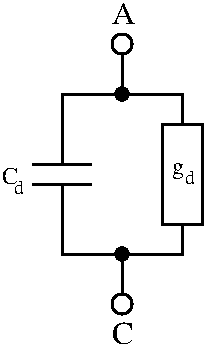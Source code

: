 #FIG 3.2
Landscape
Center
Inches
Letter  
100.00
Single
-2
1200 2
6 2325 1125 2625 1950
1 3 0 2 0 7 40 0 20 0.000 1 0.0000 2475 1500 75 75 2475 1500 2400 1500
2 1 0 2 0 7 50 0 -1 0.000 0 0 -1 0 0 2
	 2475 1875 2475 1575
4 0 0 50 0 0 16 0.0000 0 165 180 2400 1350 A\001
-6
1 3 0 2 0 7 50 0 0 0.000 1 0.0000 2475 1875 46 46 2475 1875 2520 1884
1 3 0 2 0 7 40 0 20 0.000 1 0.0000 2475 3450 75 75 2475 3450 2400 3450
1 3 0 2 0 7 50 0 0 0.000 1 0.0000 2475 3075 46 46 2475 3075 2520 3084
1 3 0 2 0 7 50 0 0 0.000 1 0.0000 2475 1875 46 46 2475 1875 2520 1884
2 1 0 2 0 7 50 0 -1 0.000 0 0 -1 0 0 4
	 2025 2400 2025 1875 2925 1875 2925 2100
2 1 0 2 0 7 50 0 -1 0.000 0 0 -1 0 0 4
	 2925 2850 2925 3075 2025 3075 2025 2550
2 1 0 2 0 7 50 0 -1 0.000 0 0 -1 0 0 2
	 2475 3075 2475 3375
2 2 0 2 0 0 50 0 -1 0.000 0 0 -1 0 0 5
	 2775 2100 3075 2100 3075 2850 2775 2850 2775 2100
2 1 0 2 0 7 50 0 -1 0.000 0 0 -1 0 0 2
	 1800 2400 2250 2400
2 1 0 2 0 7 50 0 -1 0.000 0 0 -1 0 0 2
	 1800 2550 2250 2550
4 0 0 50 0 0 12 0.0000 0 135 90 2850 2475 g\001
4 0 0 50 0 0 10 0.0000 0 105 75 2944 2550 d\001
4 0 0 50 0 0 16 0.0000 0 165 165 2400 3750 C\001
4 0 0 50 0 0 12 0.0000 0 135 120 1575 2550 C\001
4 0 0 50 0 0 10 0.0000 0 105 75 1668 2625 d\001
